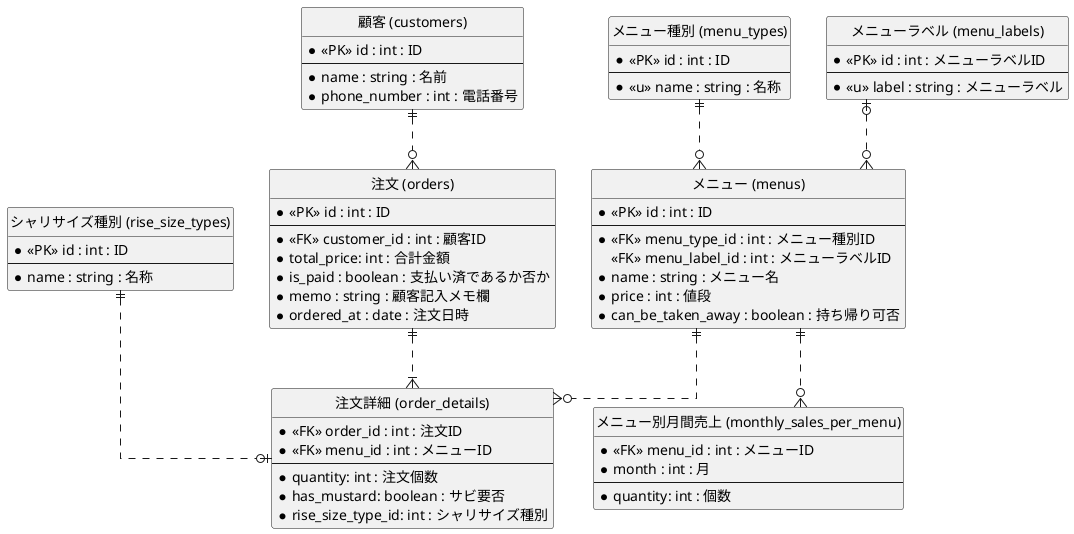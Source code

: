 @startuml sushi
 hide circle
 skinparam linetype ortho
 
 entity "メニュー (menus)" as menus {
     * <<PK>> id : int : ID
     --
     * <<FK>> menu_type_id : int : メニュー種別ID
     <<FK>> menu_label_id : int : メニューラベルID
     * name : string : メニュー名
     * price : int : 値段
     * can_be_taken_away : boolean : 持ち帰り可否
 }

 entity "メニュー種別 (menu_types)" as menu_types {
     * <<PK>> id : int : ID
     --
     * <<u>> name : string : 名称
 }

 entity "メニューラベル (menu_labels)" as menu_labels {
     * <<PK>> id : int : メニューラベルID
     --
     * <<u>> label : string : メニューラベル
 }

 entity "顧客 (customers)" as customers {
     * <<PK>> id : int : ID
     --
     * name : string : 名前
     * phone_number : int : 電話番号
 }

 entity "シャリサイズ種別 (rise_size_types)" as rise_size_types {
     * <<PK>> id : int : ID
     --
     * name : string : 名称
 }

entity "注文 (orders)" as orders {
     * <<PK>> id : int : ID
     --
     * <<FK>> customer_id : int : 顧客ID
     * total_price: int : 合計金額     
     * is_paid : boolean : 支払い済であるか否か
     * memo : string : 顧客記入メモ欄
     * ordered_at : date : 注文日時
}

 entity "注文詳細 (order_details)" as order_details {
     * <<FK>> order_id : int : 注文ID
     * <<FK>> menu_id : int : メニューID
     --
     * quantity: int : 注文個数
     * has_mustard: boolean : サビ要否
     * rise_size_type_id: int : シャリサイズ種別
 }

 entity "メニュー別月間売上 (monthly_sales_per_menu)" as monthly_sales_per_menu {
     * <<FK>> menu_id : int : メニューID
     * month : int : 月
     --
     * quantity: int : 個数
 }

customers ||..o{ orders
orders ||..|{ order_details
rise_size_types ||..o| order_details
menus ||..o{ order_details
menu_types ||..o{ menus
menu_labels |o..o{ menus
menus ||..o{ monthly_sales_per_menu

 @enduml
